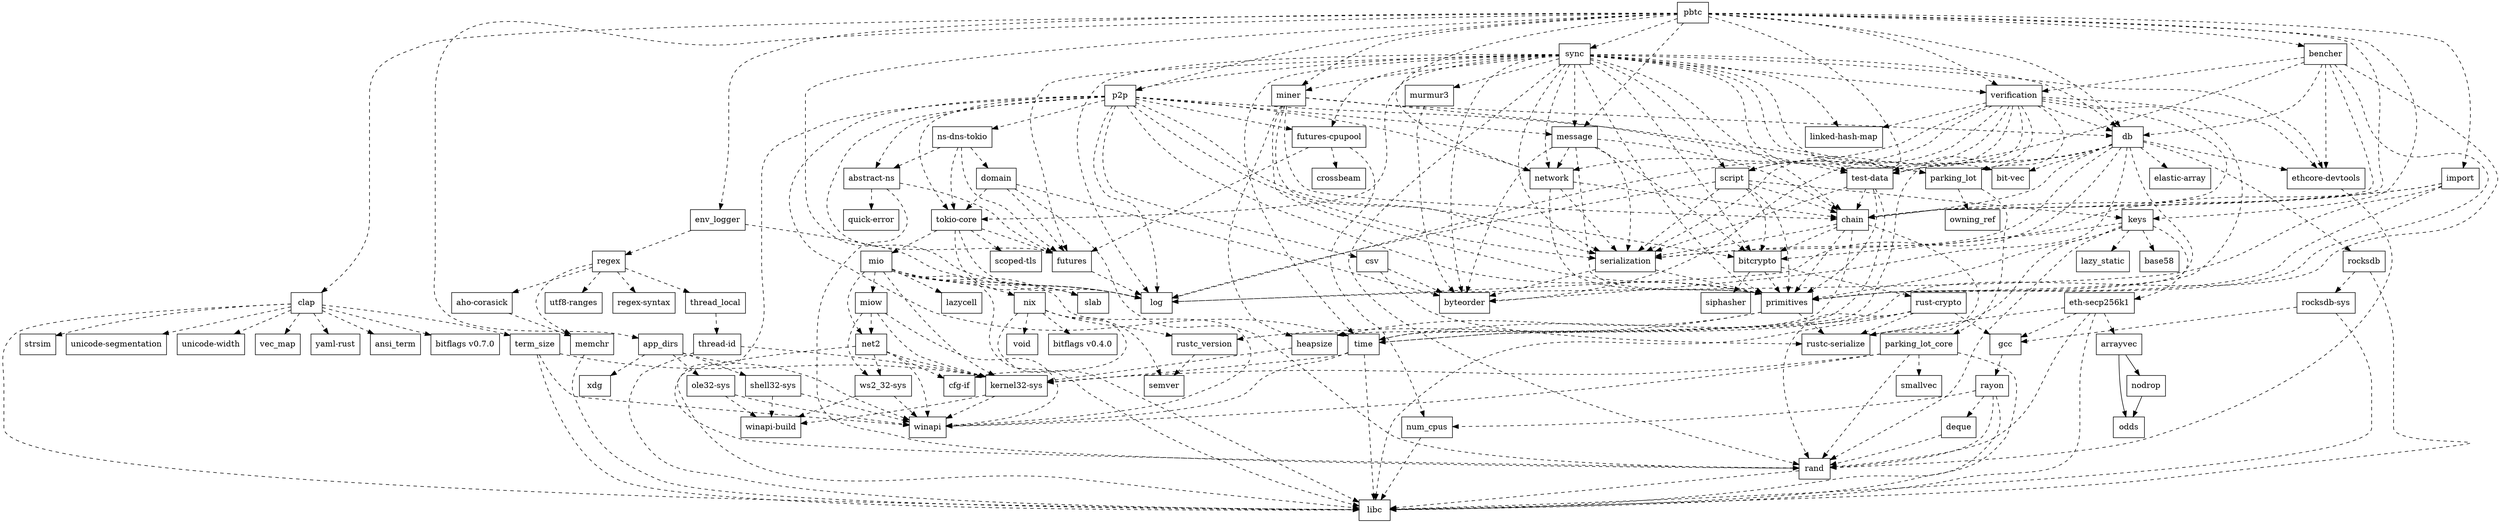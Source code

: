 digraph dependencies {
	N0[label="pbtc",shape=box];
	N1[label="app_dirs",shape=box];
	N2[label="bencher",shape=box];
	N3[label="chain",shape=box];
	N4[label="clap",shape=box];
	N5[label="db",shape=box];
	N6[label="env_logger",shape=box];
	N7[label="import",shape=box];
	N8[label="keys",shape=box];
	N9[label="log",shape=box];
	N10[label="message",shape=box];
	N11[label="miner",shape=box];
	N12[label="network",shape=box];
	N13[label="p2p",shape=box];
	N14[label="script",shape=box];
	N15[label="sync",shape=box];
	N16[label="verification",shape=box];
	N17[label="abstract-ns",shape=box];
	N18[label="futures",shape=box];
	N19[label="quick-error",shape=box];
	N20[label="rand",shape=box];
	N21[label="aho-corasick",shape=box];
	N22[label="memchr",shape=box];
	N23[label="ansi_term",shape=box];
	N24[label="ole32-sys",shape=box];
	N25[label="shell32-sys",shape=box];
	N26[label="winapi",shape=box];
	N27[label="xdg",shape=box];
	N28[label="arrayvec",shape=box];
	N29[label="nodrop",shape=box];
	N30[label="odds",shape=box];
	N31[label="base58",shape=box];
	N32[label="ethcore-devtools",shape=box];
	N33[label="primitives",shape=box];
	N34[label="test-data",shape=box];
	N35[label="time",shape=box];
	N36[label="bit-vec",shape=box];
	N37[label="bitcrypto",shape=box];
	N38[label="rust-crypto",shape=box];
	N39[label="siphasher",shape=box];
	N40[label="bitflags v0.4.0",shape=box];
	N41[label="bitflags v0.7.0",shape=box];
	N42[label="byteorder",shape=box];
	N43[label="cfg-if",shape=box];
	N44[label="heapsize",shape=box];
	N45[label="rustc-serialize",shape=box];
	N46[label="serialization",shape=box];
	N47[label="libc",shape=box];
	N48[label="strsim",shape=box];
	N49[label="term_size",shape=box];
	N50[label="unicode-segmentation",shape=box];
	N51[label="unicode-width",shape=box];
	N52[label="vec_map",shape=box];
	N53[label="yaml-rust",shape=box];
	N54[label="crossbeam",shape=box];
	N55[label="csv",shape=box];
	N56[label="elastic-array",shape=box];
	N57[label="parking_lot",shape=box];
	N58[label="rocksdb",shape=box];
	N59[label="deque",shape=box];
	N60[label="domain",shape=box];
	N61[label="tokio-core",shape=box];
	N62[label="regex",shape=box];
	N63[label="eth-secp256k1",shape=box];
	N64[label="gcc",shape=box];
	N65[label="futures-cpupool",shape=box];
	N66[label="num_cpus",shape=box];
	N67[label="rayon",shape=box];
	N68[label="kernel32-sys",shape=box];
	N69[label="winapi-build",shape=box];
	N70[label="lazy_static",shape=box];
	N71[label="lazycell",shape=box];
	N72[label="linked-hash-map",shape=box];
	N73[label="mio",shape=box];
	N74[label="miow",shape=box];
	N75[label="net2",shape=box];
	N76[label="nix",shape=box];
	N77[label="slab",shape=box];
	N78[label="ws2_32-sys",shape=box];
	N79[label="murmur3",shape=box];
	N80[label="rustc_version",shape=box];
	N81[label="semver",shape=box];
	N82[label="void",shape=box];
	N83[label="ns-dns-tokio",shape=box];
	N84[label="owning_ref",shape=box];
	N85[label="parking_lot_core",shape=box];
	N86[label="smallvec",shape=box];
	N87[label="regex-syntax",shape=box];
	N88[label="thread_local",shape=box];
	N89[label="utf8-ranges",shape=box];
	N90[label="rocksdb-sys",shape=box];
	N91[label="scoped-tls",shape=box];
	N92[label="thread-id",shape=box];
	N0 -> N1[label="",style=dashed];
	N0 -> N2[label="",style=dashed];
	N0 -> N3[label="",style=dashed];
	N0 -> N4[label="",style=dashed];
	N0 -> N5[label="",style=dashed];
	N0 -> N6[label="",style=dashed];
	N0 -> N7[label="",style=dashed];
	N0 -> N8[label="",style=dashed];
	N0 -> N9[label="",style=dashed];
	N0 -> N10[label="",style=dashed];
	N0 -> N11[label="",style=dashed];
	N0 -> N12[label="",style=dashed];
	N0 -> N13[label="",style=dashed];
	N0 -> N14[label="",style=dashed];
	N0 -> N15[label="",style=dashed];
	N0 -> N16[label="",style=dashed];
	N1 -> N24[label="",style=dashed];
	N1 -> N25[label="",style=dashed];
	N1 -> N26[label="",style=dashed];
	N1 -> N27[label="",style=dashed];
	N2 -> N3[label="",style=dashed];
	N2 -> N5[label="",style=dashed];
	N2 -> N16[label="",style=dashed];
	N2 -> N32[label="",style=dashed];
	N2 -> N33[label="",style=dashed];
	N2 -> N34[label="",style=dashed];
	N2 -> N35[label="",style=dashed];
	N3 -> N33[label="",style=dashed];
	N3 -> N37[label="",style=dashed];
	N3 -> N44[label="",style=dashed];
	N3 -> N45[label="",style=dashed];
	N3 -> N46[label="",style=dashed];
	N4 -> N23[label="",style=dashed];
	N4 -> N41[label="",style=dashed];
	N4 -> N47[label="",style=dashed];
	N4 -> N48[label="",style=dashed];
	N4 -> N49[label="",style=dashed];
	N4 -> N50[label="",style=dashed];
	N4 -> N51[label="",style=dashed];
	N4 -> N52[label="",style=dashed];
	N4 -> N53[label="",style=dashed];
	N5 -> N3[label="",style=dashed];
	N5 -> N9[label="",style=dashed];
	N5 -> N32[label="",style=dashed];
	N5 -> N33[label="",style=dashed];
	N5 -> N34[label="",style=dashed];
	N5 -> N36[label="",style=dashed];
	N5 -> N42[label="",style=dashed];
	N5 -> N46[label="",style=dashed];
	N5 -> N56[label="",style=dashed];
	N5 -> N57[label="",style=dashed];
	N5 -> N58[label="",style=dashed];
	N6 -> N9[label="",style=dashed];
	N6 -> N62[label="",style=dashed];
	N7 -> N3[label="",style=dashed];
	N7 -> N9[label="",style=dashed];
	N7 -> N33[label="",style=dashed];
	N7 -> N46[label="",style=dashed];
	N8 -> N20[label="",style=dashed];
	N8 -> N31[label="",style=dashed];
	N8 -> N33[label="",style=dashed];
	N8 -> N37[label="",style=dashed];
	N8 -> N45[label="",style=dashed];
	N8 -> N63[label="",style=dashed];
	N8 -> N70[label="",style=dashed];
	N10 -> N3[label="",style=dashed];
	N10 -> N12[label="",style=dashed];
	N10 -> N33[label="",style=dashed];
	N10 -> N37[label="",style=dashed];
	N10 -> N42[label="",style=dashed];
	N10 -> N46[label="",style=dashed];
	N11 -> N3[label="",style=dashed];
	N11 -> N5[label="",style=dashed];
	N11 -> N33[label="",style=dashed];
	N11 -> N34[label="",style=dashed];
	N11 -> N44[label="",style=dashed];
	N11 -> N46[label="",style=dashed];
	N12 -> N3[label="",style=dashed];
	N12 -> N33[label="",style=dashed];
	N12 -> N46[label="",style=dashed];
	N13 -> N9[label="",style=dashed];
	N13 -> N10[label="",style=dashed];
	N13 -> N12[label="",style=dashed];
	N13 -> N17[label="",style=dashed];
	N13 -> N18[label="",style=dashed];
	N13 -> N20[label="",style=dashed];
	N13 -> N33[label="",style=dashed];
	N13 -> N35[label="",style=dashed];
	N13 -> N37[label="",style=dashed];
	N13 -> N46[label="",style=dashed];
	N13 -> N55[label="",style=dashed];
	N13 -> N57[label="",style=dashed];
	N13 -> N61[label="",style=dashed];
	N13 -> N65[label="",style=dashed];
	N13 -> N83[label="",style=dashed];
	N14 -> N3[label="",style=dashed];
	N14 -> N8[label="",style=dashed];
	N14 -> N9[label="",style=dashed];
	N14 -> N33[label="",style=dashed];
	N14 -> N37[label="",style=dashed];
	N14 -> N46[label="",style=dashed];
	N15 -> N3[label="",style=dashed];
	N15 -> N5[label="",style=dashed];
	N15 -> N9[label="",style=dashed];
	N15 -> N10[label="",style=dashed];
	N15 -> N11[label="",style=dashed];
	N15 -> N12[label="",style=dashed];
	N15 -> N13[label="",style=dashed];
	N15 -> N14[label="",style=dashed];
	N15 -> N16[label="",style=dashed];
	N15 -> N18[label="",style=dashed];
	N15 -> N20[label="",style=dashed];
	N15 -> N32[label="",style=dashed];
	N15 -> N33[label="",style=dashed];
	N15 -> N34[label="",style=dashed];
	N15 -> N35[label="",style=dashed];
	N15 -> N36[label="",style=dashed];
	N15 -> N37[label="",style=dashed];
	N15 -> N42[label="",style=dashed];
	N15 -> N46[label="",style=dashed];
	N15 -> N57[label="",style=dashed];
	N15 -> N61[label="",style=dashed];
	N15 -> N65[label="",style=dashed];
	N15 -> N72[label="",style=dashed];
	N15 -> N79[label="",style=dashed];
	N16 -> N3[label="",style=dashed];
	N16 -> N5[label="",style=dashed];
	N16 -> N9[label="",style=dashed];
	N16 -> N12[label="",style=dashed];
	N16 -> N14[label="",style=dashed];
	N16 -> N32[label="",style=dashed];
	N16 -> N33[label="",style=dashed];
	N16 -> N34[label="",style=dashed];
	N16 -> N35[label="",style=dashed];
	N16 -> N42[label="",style=dashed];
	N16 -> N46[label="",style=dashed];
	N16 -> N57[label="",style=dashed];
	N16 -> N72[label="",style=dashed];
	N17 -> N18[label="",style=dashed];
	N17 -> N19[label="",style=dashed];
	N17 -> N20[label="",style=dashed];
	N18 -> N9[label="",style=dashed];
	N20 -> N47[label="",style=dashed];
	N21 -> N22[label="",style=dashed];
	N22 -> N47[label="",style=dashed];
	N24 -> N26[label="",style=dashed];
	N24 -> N69[label="",style=dashed];
	N25 -> N26[label="",style=dashed];
	N25 -> N69[label="",style=dashed];
	N28 -> N29[label=""];
	N28 -> N30[label=""];
	N29 -> N30[label=""];
	N32 -> N20[label="",style=dashed];
	N33 -> N44[label="",style=dashed];
	N33 -> N45[label="",style=dashed];
	N33 -> N80[label="",style=dashed];
	N34 -> N3[label="",style=dashed];
	N34 -> N33[label="",style=dashed];
	N34 -> N35[label="",style=dashed];
	N34 -> N46[label="",style=dashed];
	N35 -> N26[label="",style=dashed];
	N35 -> N47[label="",style=dashed];
	N35 -> N68[label="",style=dashed];
	N37 -> N33[label="",style=dashed];
	N37 -> N38[label="",style=dashed];
	N37 -> N39[label="",style=dashed];
	N38 -> N20[label="",style=dashed];
	N38 -> N35[label="",style=dashed];
	N38 -> N45[label="",style=dashed];
	N38 -> N47[label="",style=dashed];
	N38 -> N64[label="",style=dashed];
	N44 -> N68[label="",style=dashed];
	N46 -> N33[label="",style=dashed];
	N46 -> N42[label="",style=dashed];
	N49 -> N26[label="",style=dashed];
	N49 -> N47[label="",style=dashed];
	N49 -> N68[label="",style=dashed];
	N55 -> N42[label="",style=dashed];
	N55 -> N45[label="",style=dashed];
	N57 -> N84[label="",style=dashed];
	N57 -> N85[label="",style=dashed];
	N58 -> N47[label="",style=dashed];
	N58 -> N90[label="",style=dashed];
	N59 -> N20[label="",style=dashed];
	N60 -> N18[label="",style=dashed];
	N60 -> N20[label="",style=dashed];
	N60 -> N42[label="",style=dashed];
	N60 -> N61[label="",style=dashed];
	N61 -> N9[label="",style=dashed];
	N61 -> N18[label="",style=dashed];
	N61 -> N73[label="",style=dashed];
	N61 -> N77[label="",style=dashed];
	N61 -> N91[label="",style=dashed];
	N62 -> N21[label="",style=dashed];
	N62 -> N22[label="",style=dashed];
	N62 -> N87[label="",style=dashed];
	N62 -> N88[label="",style=dashed];
	N62 -> N89[label="",style=dashed];
	N63 -> N20[label="",style=dashed];
	N63 -> N28[label="",style=dashed];
	N63 -> N45[label="",style=dashed];
	N63 -> N47[label="",style=dashed];
	N63 -> N64[label="",style=dashed];
	N64 -> N67[label="",style=dashed];
	N65 -> N18[label="",style=dashed];
	N65 -> N54[label="",style=dashed];
	N65 -> N66[label="",style=dashed];
	N66 -> N47[label="",style=dashed];
	N67 -> N20[label="",style=dashed];
	N67 -> N47[label="",style=dashed];
	N67 -> N59[label="",style=dashed];
	N67 -> N66[label="",style=dashed];
	N68 -> N26[label="",style=dashed];
	N68 -> N69[label="",style=dashed];
	N73 -> N9[label="",style=dashed];
	N73 -> N26[label="",style=dashed];
	N73 -> N47[label="",style=dashed];
	N73 -> N68[label="",style=dashed];
	N73 -> N71[label="",style=dashed];
	N73 -> N74[label="",style=dashed];
	N73 -> N75[label="",style=dashed];
	N73 -> N76[label="",style=dashed];
	N73 -> N77[label="",style=dashed];
	N74 -> N26[label="",style=dashed];
	N74 -> N68[label="",style=dashed];
	N74 -> N75[label="",style=dashed];
	N74 -> N78[label="",style=dashed];
	N75 -> N26[label="",style=dashed];
	N75 -> N43[label="",style=dashed];
	N75 -> N47[label="",style=dashed];
	N75 -> N68[label="",style=dashed];
	N75 -> N78[label="",style=dashed];
	N76 -> N40[label="",style=dashed];
	N76 -> N43[label="",style=dashed];
	N76 -> N47[label="",style=dashed];
	N76 -> N80[label="",style=dashed];
	N76 -> N81[label="",style=dashed];
	N76 -> N82[label="",style=dashed];
	N78 -> N26[label="",style=dashed];
	N78 -> N69[label="",style=dashed];
	N79 -> N42[label="",style=dashed];
	N80 -> N81[label="",style=dashed];
	N83 -> N17[label="",style=dashed];
	N83 -> N18[label="",style=dashed];
	N83 -> N60[label="",style=dashed];
	N83 -> N61[label="",style=dashed];
	N85 -> N20[label="",style=dashed];
	N85 -> N26[label="",style=dashed];
	N85 -> N47[label="",style=dashed];
	N85 -> N68[label="",style=dashed];
	N85 -> N86[label="",style=dashed];
	N88 -> N92[label="",style=dashed];
	N90 -> N47[label="",style=dashed];
	N90 -> N64[label="",style=dashed];
	N92 -> N47[label="",style=dashed];
	N92 -> N68[label="",style=dashed];
}
